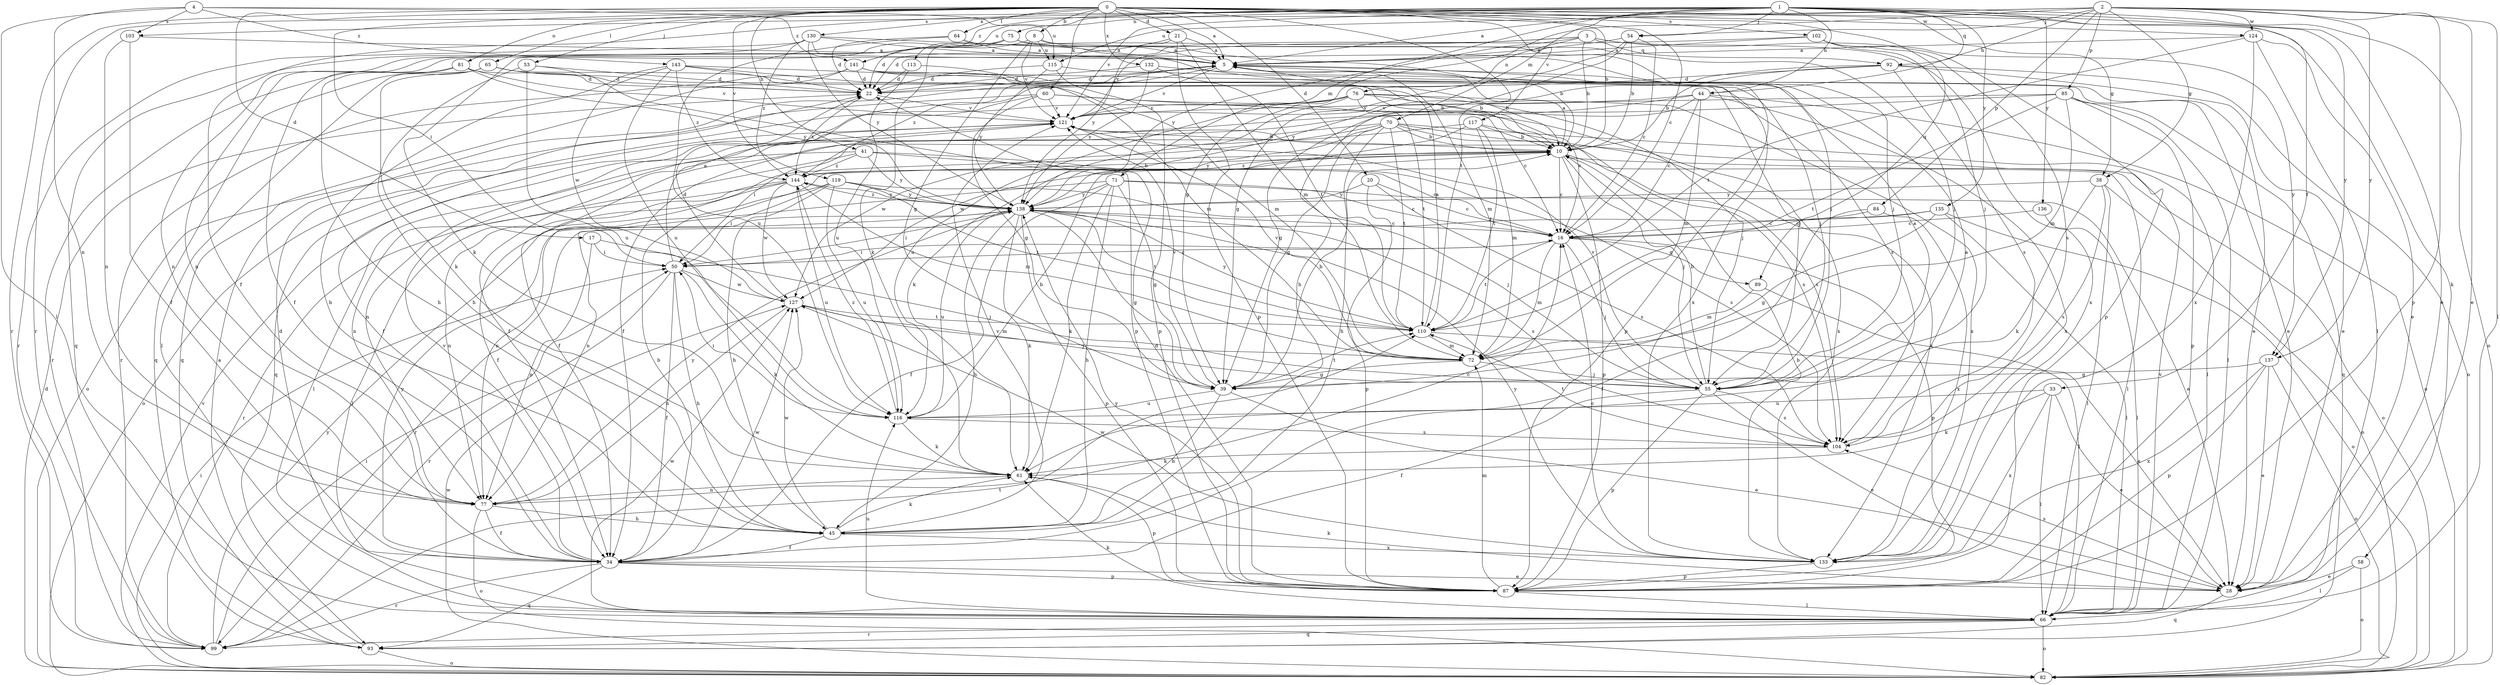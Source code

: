 strict digraph  {
0;
1;
2;
3;
4;
5;
8;
10;
16;
17;
20;
21;
22;
28;
33;
34;
38;
39;
41;
44;
45;
50;
53;
54;
55;
58;
60;
61;
64;
65;
66;
70;
71;
72;
75;
76;
77;
81;
82;
84;
85;
87;
89;
92;
93;
99;
102;
103;
104;
110;
113;
115;
116;
117;
119;
121;
124;
127;
130;
132;
133;
135;
136;
137;
138;
141;
143;
144;
0 -> 5  [label=a];
0 -> 8  [label=b];
0 -> 10  [label=b];
0 -> 16  [label=c];
0 -> 17  [label=d];
0 -> 20  [label=d];
0 -> 21  [label=d];
0 -> 38  [label=g];
0 -> 41  [label=h];
0 -> 50  [label=i];
0 -> 53  [label=j];
0 -> 58  [label=k];
0 -> 60  [label=k];
0 -> 64  [label=l];
0 -> 65  [label=l];
0 -> 81  [label=o];
0 -> 89  [label=q];
0 -> 99  [label=r];
0 -> 102  [label=s];
0 -> 110  [label=t];
0 -> 117  [label=v];
0 -> 119  [label=v];
0 -> 124  [label=w];
0 -> 130  [label=x];
0 -> 132  [label=x];
1 -> 5  [label=a];
1 -> 28  [label=e];
1 -> 33  [label=f];
1 -> 34  [label=f];
1 -> 44  [label=h];
1 -> 54  [label=j];
1 -> 70  [label=m];
1 -> 71  [label=m];
1 -> 75  [label=n];
1 -> 82  [label=o];
1 -> 92  [label=q];
1 -> 99  [label=r];
1 -> 113  [label=u];
1 -> 121  [label=v];
1 -> 135  [label=y];
1 -> 136  [label=y];
1 -> 137  [label=y];
1 -> 141  [label=z];
2 -> 28  [label=e];
2 -> 38  [label=g];
2 -> 39  [label=g];
2 -> 44  [label=h];
2 -> 54  [label=j];
2 -> 66  [label=l];
2 -> 84  [label=p];
2 -> 85  [label=p];
2 -> 87  [label=p];
2 -> 103  [label=s];
2 -> 115  [label=u];
2 -> 124  [label=w];
2 -> 137  [label=y];
3 -> 10  [label=b];
3 -> 34  [label=f];
3 -> 76  [label=n];
3 -> 77  [label=n];
3 -> 92  [label=q];
3 -> 133  [label=x];
3 -> 137  [label=y];
3 -> 138  [label=y];
4 -> 66  [label=l];
4 -> 77  [label=n];
4 -> 103  [label=s];
4 -> 115  [label=u];
4 -> 141  [label=z];
4 -> 143  [label=z];
5 -> 22  [label=d];
5 -> 72  [label=m];
5 -> 87  [label=p];
5 -> 121  [label=v];
5 -> 144  [label=z];
8 -> 5  [label=a];
8 -> 39  [label=g];
8 -> 55  [label=j];
8 -> 61  [label=k];
8 -> 115  [label=u];
8 -> 121  [label=v];
10 -> 5  [label=a];
10 -> 16  [label=c];
10 -> 34  [label=f];
10 -> 55  [label=j];
10 -> 66  [label=l];
10 -> 82  [label=o];
10 -> 87  [label=p];
10 -> 144  [label=z];
16 -> 50  [label=i];
16 -> 55  [label=j];
16 -> 72  [label=m];
16 -> 87  [label=p];
16 -> 110  [label=t];
16 -> 89  [label=q];
17 -> 50  [label=i];
17 -> 55  [label=j];
17 -> 77  [label=n];
20 -> 16  [label=c];
20 -> 87  [label=p];
20 -> 104  [label=s];
20 -> 138  [label=y];
21 -> 5  [label=a];
21 -> 22  [label=d];
21 -> 72  [label=m];
21 -> 87  [label=p];
21 -> 138  [label=y];
22 -> 121  [label=v];
22 -> 144  [label=z];
28 -> 61  [label=k];
28 -> 93  [label=q];
28 -> 104  [label=s];
33 -> 28  [label=e];
33 -> 61  [label=k];
33 -> 66  [label=l];
33 -> 116  [label=u];
33 -> 133  [label=x];
34 -> 10  [label=b];
34 -> 22  [label=d];
34 -> 28  [label=e];
34 -> 87  [label=p];
34 -> 93  [label=q];
34 -> 99  [label=r];
34 -> 121  [label=v];
34 -> 127  [label=w];
34 -> 138  [label=y];
38 -> 61  [label=k];
38 -> 66  [label=l];
38 -> 82  [label=o];
38 -> 104  [label=s];
38 -> 138  [label=y];
39 -> 10  [label=b];
39 -> 28  [label=e];
39 -> 45  [label=h];
39 -> 110  [label=t];
39 -> 116  [label=u];
39 -> 121  [label=v];
41 -> 16  [label=c];
41 -> 66  [label=l];
41 -> 77  [label=n];
41 -> 104  [label=s];
41 -> 138  [label=y];
41 -> 144  [label=z];
44 -> 16  [label=c];
44 -> 34  [label=f];
44 -> 39  [label=g];
44 -> 72  [label=m];
44 -> 82  [label=o];
44 -> 121  [label=v];
44 -> 133  [label=x];
45 -> 34  [label=f];
45 -> 61  [label=k];
45 -> 121  [label=v];
45 -> 127  [label=w];
45 -> 133  [label=x];
50 -> 5  [label=a];
50 -> 16  [label=c];
50 -> 34  [label=f];
50 -> 45  [label=h];
50 -> 61  [label=k];
50 -> 99  [label=r];
50 -> 127  [label=w];
53 -> 22  [label=d];
53 -> 45  [label=h];
53 -> 87  [label=p];
53 -> 116  [label=u];
54 -> 5  [label=a];
54 -> 10  [label=b];
54 -> 16  [label=c];
54 -> 39  [label=g];
54 -> 45  [label=h];
55 -> 5  [label=a];
55 -> 10  [label=b];
55 -> 28  [label=e];
55 -> 34  [label=f];
55 -> 87  [label=p];
55 -> 104  [label=s];
55 -> 121  [label=v];
58 -> 28  [label=e];
58 -> 66  [label=l];
58 -> 82  [label=o];
60 -> 16  [label=c];
60 -> 39  [label=g];
60 -> 82  [label=o];
60 -> 93  [label=q];
60 -> 121  [label=v];
60 -> 133  [label=x];
61 -> 77  [label=n];
61 -> 87  [label=p];
64 -> 5  [label=a];
64 -> 22  [label=d];
64 -> 55  [label=j];
64 -> 116  [label=u];
65 -> 10  [label=b];
65 -> 22  [label=d];
65 -> 61  [label=k];
65 -> 66  [label=l];
65 -> 72  [label=m];
65 -> 93  [label=q];
66 -> 61  [label=k];
66 -> 82  [label=o];
66 -> 93  [label=q];
66 -> 99  [label=r];
66 -> 116  [label=u];
66 -> 121  [label=v];
66 -> 127  [label=w];
70 -> 10  [label=b];
70 -> 34  [label=f];
70 -> 39  [label=g];
70 -> 45  [label=h];
70 -> 66  [label=l];
70 -> 104  [label=s];
70 -> 110  [label=t];
70 -> 127  [label=w];
70 -> 133  [label=x];
70 -> 138  [label=y];
71 -> 16  [label=c];
71 -> 28  [label=e];
71 -> 34  [label=f];
71 -> 39  [label=g];
71 -> 45  [label=h];
71 -> 61  [label=k];
71 -> 77  [label=n];
71 -> 138  [label=y];
72 -> 39  [label=g];
72 -> 55  [label=j];
72 -> 121  [label=v];
75 -> 5  [label=a];
75 -> 10  [label=b];
75 -> 22  [label=d];
75 -> 61  [label=k];
75 -> 77  [label=n];
76 -> 16  [label=c];
76 -> 34  [label=f];
76 -> 55  [label=j];
76 -> 61  [label=k];
76 -> 110  [label=t];
76 -> 116  [label=u];
76 -> 121  [label=v];
76 -> 133  [label=x];
77 -> 16  [label=c];
77 -> 34  [label=f];
77 -> 45  [label=h];
77 -> 82  [label=o];
77 -> 138  [label=y];
81 -> 22  [label=d];
81 -> 45  [label=h];
81 -> 99  [label=r];
81 -> 121  [label=v];
81 -> 138  [label=y];
82 -> 22  [label=d];
82 -> 50  [label=i];
82 -> 121  [label=v];
82 -> 127  [label=w];
84 -> 16  [label=c];
84 -> 34  [label=f];
84 -> 133  [label=x];
85 -> 34  [label=f];
85 -> 66  [label=l];
85 -> 72  [label=m];
85 -> 87  [label=p];
85 -> 93  [label=q];
85 -> 110  [label=t];
85 -> 121  [label=v];
87 -> 22  [label=d];
87 -> 66  [label=l];
87 -> 72  [label=m];
87 -> 138  [label=y];
89 -> 66  [label=l];
89 -> 72  [label=m];
92 -> 10  [label=b];
92 -> 22  [label=d];
92 -> 28  [label=e];
92 -> 82  [label=o];
92 -> 104  [label=s];
92 -> 138  [label=y];
93 -> 5  [label=a];
93 -> 82  [label=o];
99 -> 50  [label=i];
99 -> 110  [label=t];
99 -> 138  [label=y];
102 -> 5  [label=a];
102 -> 55  [label=j];
102 -> 87  [label=p];
102 -> 104  [label=s];
102 -> 121  [label=v];
103 -> 5  [label=a];
103 -> 34  [label=f];
103 -> 77  [label=n];
104 -> 5  [label=a];
104 -> 61  [label=k];
104 -> 110  [label=t];
110 -> 5  [label=a];
110 -> 28  [label=e];
110 -> 72  [label=m];
110 -> 138  [label=y];
113 -> 10  [label=b];
113 -> 22  [label=d];
113 -> 116  [label=u];
115 -> 22  [label=d];
115 -> 55  [label=j];
115 -> 87  [label=p];
115 -> 138  [label=y];
116 -> 10  [label=b];
116 -> 50  [label=i];
116 -> 61  [label=k];
116 -> 104  [label=s];
116 -> 144  [label=z];
117 -> 10  [label=b];
117 -> 50  [label=i];
117 -> 72  [label=m];
117 -> 104  [label=s];
117 -> 110  [label=t];
117 -> 127  [label=w];
119 -> 45  [label=h];
119 -> 50  [label=i];
119 -> 55  [label=j];
119 -> 77  [label=n];
119 -> 110  [label=t];
119 -> 116  [label=u];
119 -> 138  [label=y];
121 -> 10  [label=b];
121 -> 77  [label=n];
121 -> 82  [label=o];
124 -> 5  [label=a];
124 -> 28  [label=e];
124 -> 66  [label=l];
124 -> 110  [label=t];
124 -> 133  [label=x];
127 -> 22  [label=d];
127 -> 55  [label=j];
127 -> 72  [label=m];
127 -> 77  [label=n];
127 -> 110  [label=t];
130 -> 5  [label=a];
130 -> 55  [label=j];
130 -> 93  [label=q];
130 -> 99  [label=r];
130 -> 133  [label=x];
130 -> 138  [label=y];
130 -> 144  [label=z];
132 -> 22  [label=d];
132 -> 28  [label=e];
132 -> 110  [label=t];
132 -> 138  [label=y];
133 -> 10  [label=b];
133 -> 16  [label=c];
133 -> 87  [label=p];
133 -> 127  [label=w];
133 -> 138  [label=y];
135 -> 16  [label=c];
135 -> 39  [label=g];
135 -> 66  [label=l];
135 -> 82  [label=o];
135 -> 99  [label=r];
136 -> 16  [label=c];
136 -> 66  [label=l];
137 -> 28  [label=e];
137 -> 39  [label=g];
137 -> 82  [label=o];
137 -> 87  [label=p];
137 -> 133  [label=x];
138 -> 16  [label=c];
138 -> 39  [label=g];
138 -> 45  [label=h];
138 -> 50  [label=i];
138 -> 61  [label=k];
138 -> 87  [label=p];
138 -> 104  [label=s];
138 -> 110  [label=t];
138 -> 116  [label=u];
138 -> 144  [label=z];
141 -> 10  [label=b];
141 -> 22  [label=d];
141 -> 28  [label=e];
141 -> 93  [label=q];
141 -> 99  [label=r];
141 -> 104  [label=s];
143 -> 22  [label=d];
143 -> 45  [label=h];
143 -> 55  [label=j];
143 -> 72  [label=m];
143 -> 116  [label=u];
143 -> 127  [label=w];
143 -> 144  [label=z];
144 -> 10  [label=b];
144 -> 66  [label=l];
144 -> 72  [label=m];
144 -> 77  [label=n];
144 -> 99  [label=r];
144 -> 116  [label=u];
144 -> 127  [label=w];
144 -> 138  [label=y];
}
